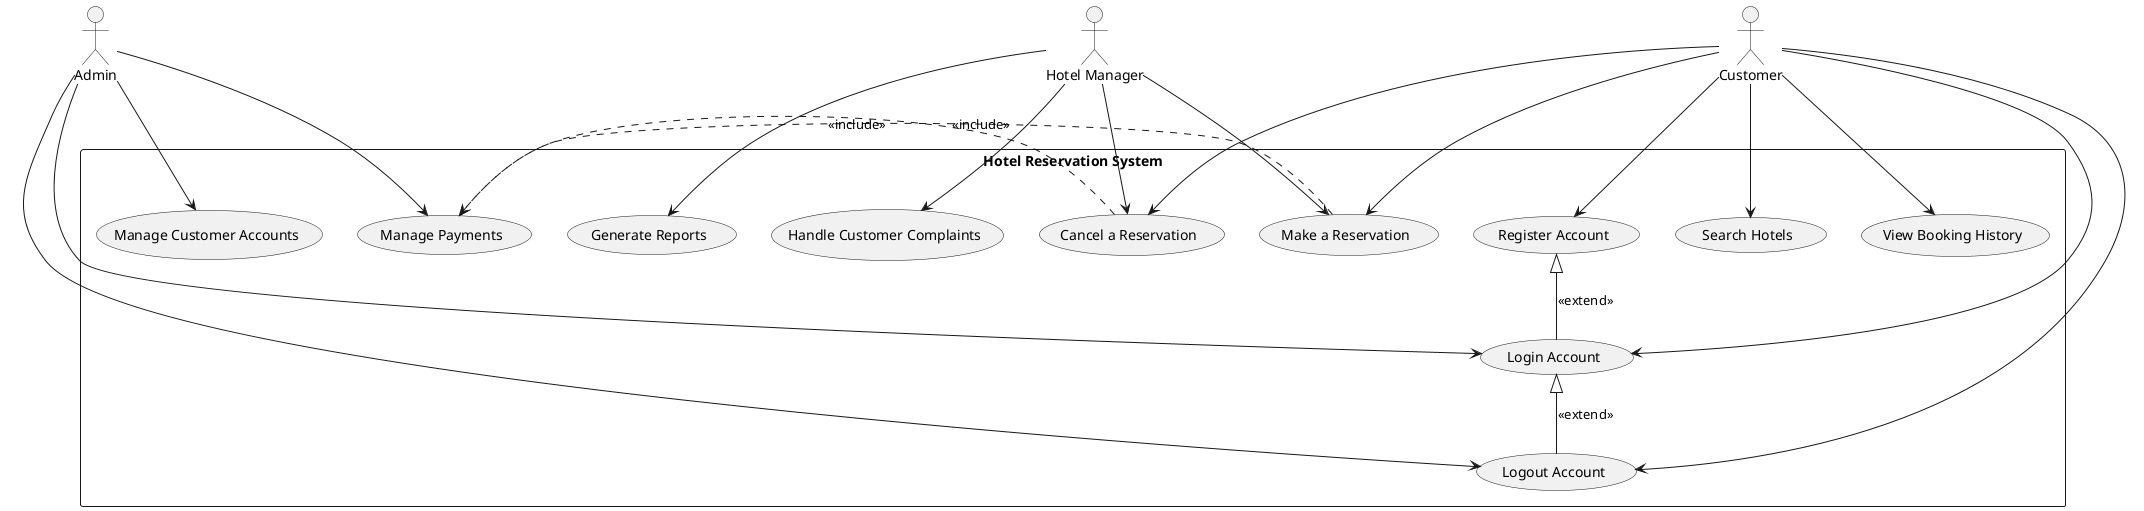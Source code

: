 @startuml
actor Customer
actor Admin
actor "Hotel Manager" as Manager

rectangle "Hotel Reservation System" {

  usecase "Register Account" as UC1
  usecase "Login Account" as UC2
  usecase "Logout Account" as UC3
  usecase "Search Hotels" as UC4
  usecase "Make a Reservation" as UC5
  usecase "Cancel a Reservation" as UC6
  usecase "View Booking History" as UC7

  usecase "Manage Payments" as UC8
  usecase "Manage Customer Accounts" as UC9
  usecase "Generate Reports" as UC10
  usecase "Handle Customer Complaints" as UC11
}

Customer --> UC1
Customer --> UC2
Customer --> UC3
Customer --> UC4
Customer --> UC5
Customer --> UC6
Customer --> UC7

Admin --> UC8
Admin --> UC9
Admin --> UC2
Admin --> UC3

Manager --> UC5
Manager --> UC6
Manager --> UC10
Manager --> UC11

UC5 .> UC8 : <<include>>
UC6 .> UC8 : <<include>>

UC1 <|-- UC2 : <<extend>>
UC2 <|-- UC3 : <<extend>>
@enduml
